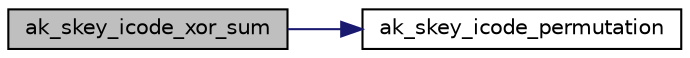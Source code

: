 digraph "ak_skey_icode_xor_sum"
{
  edge [fontname="Helvetica",fontsize="10",labelfontname="Helvetica",labelfontsize="10"];
  node [fontname="Helvetica",fontsize="10",shape=record];
  rankdir="LR";
  Node1 [label="ak_skey_icode_xor_sum",height=0.2,width=0.4,color="black", fillcolor="grey75", style="filled", fontcolor="black"];
  Node1 -> Node2 [color="midnightblue",fontsize="10",style="solid",fontname="Helvetica"];
  Node2 [label="ak_skey_icode_permutation",height=0.2,width=0.4,color="black", fillcolor="white", style="filled",URL="$ak__skey_8c.html#ac8fed113467f7fd8befeb11a770a1929",tooltip="Нелинейная перестановка в кольце . "];
}
